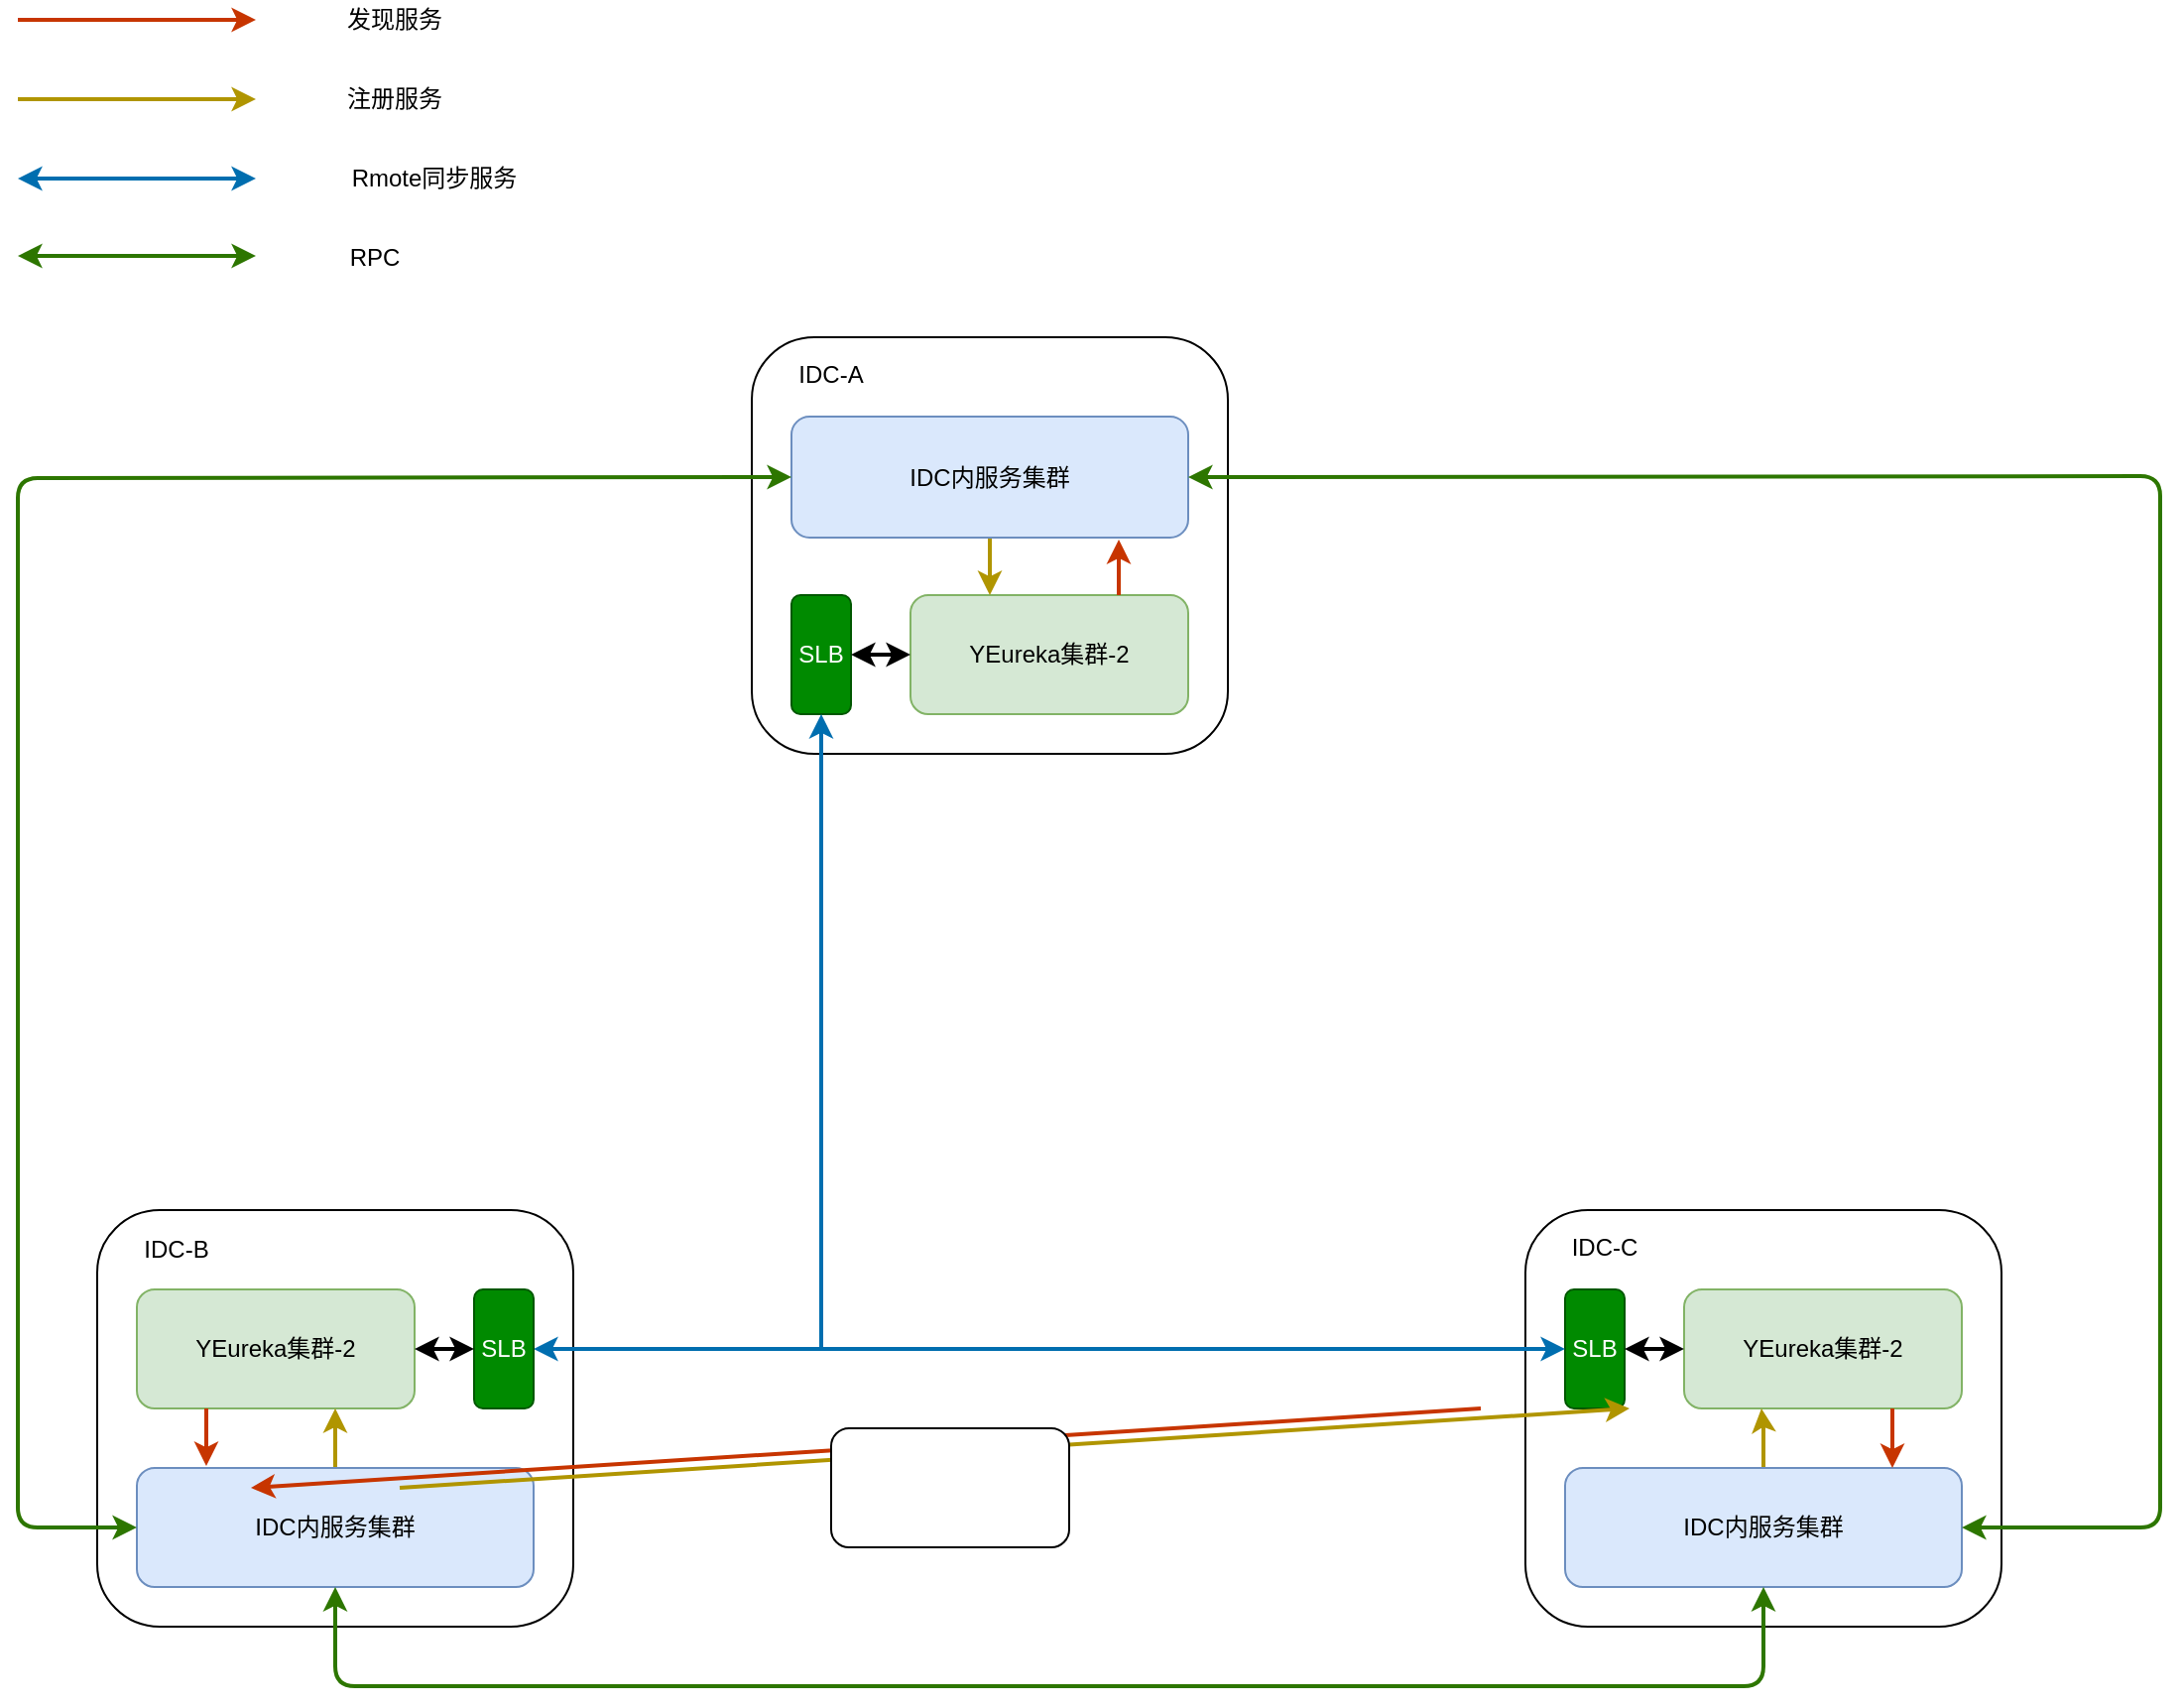 <mxfile version="13.8.0" type="github">
  <diagram id="oLTQcHycqo5tb6mpDoaT" name="Page-1">
    <mxGraphModel dx="1422" dy="1914" grid="1" gridSize="10" guides="1" tooltips="1" connect="1" arrows="1" fold="1" page="1" pageScale="1" pageWidth="827" pageHeight="1169" math="0" shadow="0">
      <root>
        <mxCell id="0" />
        <mxCell id="1" parent="0" />
        <mxCell id="q3t6tNgOHvqSSlSUGWxc-13" value="IDC-A" style="text;html=1;strokeColor=none;fillColor=none;align=center;verticalAlign=middle;whiteSpace=wrap;rounded=0;" vertex="1" parent="1">
          <mxGeometry x="450" y="90" width="40" height="20" as="geometry" />
        </mxCell>
        <mxCell id="q3t6tNgOHvqSSlSUGWxc-59" value="" style="group;rotation=0;" vertex="1" connectable="0" parent="1">
          <mxGeometry x="450" y="40" width="240" height="210" as="geometry" />
        </mxCell>
        <mxCell id="q3t6tNgOHvqSSlSUGWxc-60" value="" style="rounded=1;whiteSpace=wrap;html=1;rotation=0;" vertex="1" parent="q3t6tNgOHvqSSlSUGWxc-59">
          <mxGeometry width="240" height="210" as="geometry" />
        </mxCell>
        <mxCell id="q3t6tNgOHvqSSlSUGWxc-61" value="YEureka集群-2" style="rounded=1;whiteSpace=wrap;html=1;fillColor=#d5e8d4;strokeColor=#82b366;rotation=0;" vertex="1" parent="q3t6tNgOHvqSSlSUGWxc-59">
          <mxGeometry x="80" y="130" width="140" height="60" as="geometry" />
        </mxCell>
        <mxCell id="q3t6tNgOHvqSSlSUGWxc-71" style="edgeStyle=orthogonalEdgeStyle;rounded=0;orthogonalLoop=1;jettySize=auto;html=1;exitX=0.5;exitY=1;exitDx=0;exitDy=0;strokeWidth=2;fillColor=#e3c800;strokeColor=#B09500;" edge="1" parent="q3t6tNgOHvqSSlSUGWxc-59" source="q3t6tNgOHvqSSlSUGWxc-63">
          <mxGeometry relative="1" as="geometry">
            <mxPoint x="120" y="130" as="targetPoint" />
          </mxGeometry>
        </mxCell>
        <mxCell id="q3t6tNgOHvqSSlSUGWxc-63" value="IDC内服务集群" style="rounded=1;whiteSpace=wrap;html=1;fillColor=#dae8fc;strokeColor=#6c8ebf;rotation=0;" vertex="1" parent="q3t6tNgOHvqSSlSUGWxc-59">
          <mxGeometry x="20" y="40" width="200" height="61" as="geometry" />
        </mxCell>
        <mxCell id="q3t6tNgOHvqSSlSUGWxc-64" value="IDC-A" style="text;html=1;strokeColor=none;fillColor=none;align=center;verticalAlign=middle;whiteSpace=wrap;rounded=0;rotation=0;" vertex="1" parent="q3t6tNgOHvqSSlSUGWxc-59">
          <mxGeometry x="20" y="9" width="40" height="20" as="geometry" />
        </mxCell>
        <mxCell id="q3t6tNgOHvqSSlSUGWxc-66" value="SLB" style="rounded=1;whiteSpace=wrap;html=1;fillColor=#008a00;strokeColor=#005700;fontColor=#ffffff;rotation=0;" vertex="1" parent="q3t6tNgOHvqSSlSUGWxc-59">
          <mxGeometry x="20" y="130" width="30" height="60" as="geometry" />
        </mxCell>
        <mxCell id="q3t6tNgOHvqSSlSUGWxc-67" value="" style="endArrow=classic;startArrow=classic;html=1;strokeWidth=2;entryX=0;entryY=0.5;entryDx=0;entryDy=0;exitX=1;exitY=0.5;exitDx=0;exitDy=0;" edge="1" parent="q3t6tNgOHvqSSlSUGWxc-59" target="q3t6tNgOHvqSSlSUGWxc-61" source="q3t6tNgOHvqSSlSUGWxc-66">
          <mxGeometry width="50" height="50" relative="1" as="geometry">
            <mxPoint x="80" y="70" as="sourcePoint" />
            <mxPoint x="170" y="20" as="targetPoint" />
          </mxGeometry>
        </mxCell>
        <mxCell id="q3t6tNgOHvqSSlSUGWxc-73" value="" style="endArrow=classic;html=1;strokeWidth=2;exitX=0.75;exitY=0;exitDx=0;exitDy=0;fillColor=#fa6800;strokeColor=#C73500;entryX=0.825;entryY=1.016;entryDx=0;entryDy=0;entryPerimeter=0;" edge="1" parent="q3t6tNgOHvqSSlSUGWxc-59" source="q3t6tNgOHvqSSlSUGWxc-61" target="q3t6tNgOHvqSSlSUGWxc-63">
          <mxGeometry width="50" height="50" relative="1" as="geometry">
            <mxPoint x="585" y="550" as="sourcePoint" />
            <mxPoint x="585" y="580" as="targetPoint" />
            <Array as="points" />
          </mxGeometry>
        </mxCell>
        <mxCell id="q3t6tNgOHvqSSlSUGWxc-57" value="" style="group;rotation=0;" vertex="1" connectable="0" parent="1">
          <mxGeometry x="840" y="480" width="240" height="210" as="geometry" />
        </mxCell>
        <mxCell id="q3t6tNgOHvqSSlSUGWxc-49" value="" style="rounded=1;whiteSpace=wrap;html=1;rotation=0;" vertex="1" parent="q3t6tNgOHvqSSlSUGWxc-57">
          <mxGeometry width="240" height="210" as="geometry" />
        </mxCell>
        <mxCell id="q3t6tNgOHvqSSlSUGWxc-50" value="YEureka集群-2" style="rounded=1;whiteSpace=wrap;html=1;fillColor=#d5e8d4;strokeColor=#82b366;rotation=0;" vertex="1" parent="q3t6tNgOHvqSSlSUGWxc-57">
          <mxGeometry x="80" y="40" width="140" height="60" as="geometry" />
        </mxCell>
        <mxCell id="q3t6tNgOHvqSSlSUGWxc-51" style="edgeStyle=orthogonalEdgeStyle;rounded=0;orthogonalLoop=1;jettySize=auto;html=1;strokeWidth=2;fillColor=#e3c800;strokeColor=#B09500;" edge="1" parent="q3t6tNgOHvqSSlSUGWxc-57" source="q3t6tNgOHvqSSlSUGWxc-52">
          <mxGeometry relative="1" as="geometry">
            <mxPoint x="119" y="100" as="targetPoint" />
          </mxGeometry>
        </mxCell>
        <mxCell id="q3t6tNgOHvqSSlSUGWxc-52" value="IDC内服务集群" style="rounded=1;whiteSpace=wrap;html=1;fillColor=#dae8fc;strokeColor=#6c8ebf;rotation=0;" vertex="1" parent="q3t6tNgOHvqSSlSUGWxc-57">
          <mxGeometry x="20" y="130" width="200" height="60" as="geometry" />
        </mxCell>
        <mxCell id="q3t6tNgOHvqSSlSUGWxc-53" value="IDC-C" style="text;html=1;strokeColor=none;fillColor=none;align=center;verticalAlign=middle;whiteSpace=wrap;rounded=0;rotation=0;" vertex="1" parent="q3t6tNgOHvqSSlSUGWxc-57">
          <mxGeometry x="20" y="9" width="40" height="20" as="geometry" />
        </mxCell>
        <mxCell id="q3t6tNgOHvqSSlSUGWxc-54" value="" style="endArrow=classic;html=1;strokeWidth=2;exitX=0.75;exitY=1;exitDx=0;exitDy=0;fillColor=#fa6800;strokeColor=#C73500;" edge="1" parent="q3t6tNgOHvqSSlSUGWxc-57" source="q3t6tNgOHvqSSlSUGWxc-50">
          <mxGeometry width="50" height="50" relative="1" as="geometry">
            <mxPoint y="-80" as="sourcePoint" />
            <mxPoint x="185" y="130" as="targetPoint" />
            <Array as="points" />
          </mxGeometry>
        </mxCell>
        <mxCell id="q3t6tNgOHvqSSlSUGWxc-55" value="SLB" style="rounded=1;whiteSpace=wrap;html=1;fillColor=#008a00;strokeColor=#005700;fontColor=#ffffff;rotation=0;" vertex="1" parent="q3t6tNgOHvqSSlSUGWxc-57">
          <mxGeometry x="20" y="40" width="30" height="60" as="geometry" />
        </mxCell>
        <mxCell id="q3t6tNgOHvqSSlSUGWxc-56" value="" style="endArrow=classic;startArrow=classic;html=1;strokeWidth=2;" edge="1" parent="q3t6tNgOHvqSSlSUGWxc-57" target="q3t6tNgOHvqSSlSUGWxc-55">
          <mxGeometry width="50" height="50" relative="1" as="geometry">
            <mxPoint x="80" y="70" as="sourcePoint" />
            <mxPoint x="170" y="20" as="targetPoint" />
          </mxGeometry>
        </mxCell>
        <mxCell id="q3t6tNgOHvqSSlSUGWxc-1" value="" style="rounded=1;whiteSpace=wrap;html=1;" vertex="1" parent="1">
          <mxGeometry x="120" y="480" width="240" height="210" as="geometry" />
        </mxCell>
        <mxCell id="q3t6tNgOHvqSSlSUGWxc-2" value="YEureka集群-2" style="rounded=1;whiteSpace=wrap;html=1;fillColor=#d5e8d4;strokeColor=#82b366;" vertex="1" parent="1">
          <mxGeometry x="140" y="520" width="140" height="60" as="geometry" />
        </mxCell>
        <mxCell id="q3t6tNgOHvqSSlSUGWxc-47" style="edgeStyle=orthogonalEdgeStyle;rounded=0;orthogonalLoop=1;jettySize=auto;html=1;strokeWidth=2;fillColor=#e3c800;strokeColor=#B09500;" edge="1" parent="1" source="q3t6tNgOHvqSSlSUGWxc-3">
          <mxGeometry relative="1" as="geometry">
            <mxPoint x="240" y="580" as="targetPoint" />
          </mxGeometry>
        </mxCell>
        <mxCell id="q3t6tNgOHvqSSlSUGWxc-3" value="IDC内服务集群" style="rounded=1;whiteSpace=wrap;html=1;fillColor=#dae8fc;strokeColor=#6c8ebf;" vertex="1" parent="1">
          <mxGeometry x="140" y="610" width="200" height="60" as="geometry" />
        </mxCell>
        <mxCell id="q3t6tNgOHvqSSlSUGWxc-4" value="IDC-B" style="text;html=1;strokeColor=none;fillColor=none;align=center;verticalAlign=middle;whiteSpace=wrap;rounded=0;" vertex="1" parent="1">
          <mxGeometry x="140" y="490" width="40" height="20" as="geometry" />
        </mxCell>
        <mxCell id="q3t6tNgOHvqSSlSUGWxc-17" value="" style="endArrow=classic;startArrow=classic;html=1;fillColor=#1ba1e2;strokeColor=#006EAF;strokeWidth=2;entryX=1;entryY=0.5;entryDx=0;entryDy=0;" edge="1" parent="1" source="q3t6tNgOHvqSSlSUGWxc-55" target="q3t6tNgOHvqSSlSUGWxc-45">
          <mxGeometry width="50" height="50" relative="1" as="geometry">
            <mxPoint x="780" y="550" as="sourcePoint" />
            <mxPoint x="545" y="280" as="targetPoint" />
          </mxGeometry>
        </mxCell>
        <mxCell id="q3t6tNgOHvqSSlSUGWxc-25" value="" style="endArrow=classic;html=1;strokeWidth=2;exitX=0.25;exitY=1;exitDx=0;exitDy=0;fillColor=#fa6800;strokeColor=#C73500;" edge="1" parent="1" source="q3t6tNgOHvqSSlSUGWxc-2">
          <mxGeometry width="50" height="50" relative="1" as="geometry">
            <mxPoint x="120" y="400" as="sourcePoint" />
            <mxPoint x="175" y="609" as="targetPoint" />
            <Array as="points" />
          </mxGeometry>
        </mxCell>
        <mxCell id="q3t6tNgOHvqSSlSUGWxc-27" value="" style="endArrow=classic;html=1;strokeWidth=2;entryX=0.25;entryY=0;entryDx=0;entryDy=0;exitX=0.25;exitY=1;exitDx=0;exitDy=0;fillColor=#fa6800;strokeColor=#C73500;" edge="1" parent="1" target="q3t6tNgOHvqSSlSUGWxc-8">
          <mxGeometry width="50" height="50" relative="1" as="geometry">
            <mxPoint x="817.5" y="580" as="sourcePoint" />
            <mxPoint x="197.5" y="620" as="targetPoint" />
          </mxGeometry>
        </mxCell>
        <mxCell id="q3t6tNgOHvqSSlSUGWxc-28" value="" style="endArrow=classic;html=1;strokeWidth=2;entryX=0.75;entryY=1;entryDx=0;entryDy=0;exitX=0.75;exitY=0;exitDx=0;exitDy=0;fillColor=#e3c800;strokeColor=#B09500;" edge="1" parent="1" source="q3t6tNgOHvqSSlSUGWxc-8">
          <mxGeometry width="50" height="50" relative="1" as="geometry">
            <mxPoint x="272.5" y="620" as="sourcePoint" />
            <mxPoint x="892.5" y="580" as="targetPoint" />
          </mxGeometry>
        </mxCell>
        <mxCell id="q3t6tNgOHvqSSlSUGWxc-29" value="" style="endArrow=classic;startArrow=classic;html=1;strokeWidth=2;entryX=0;entryY=0.5;entryDx=0;entryDy=0;exitX=0;exitY=0.5;exitDx=0;exitDy=0;fillColor=#60a917;strokeColor=#2D7600;" edge="1" parent="1" source="q3t6tNgOHvqSSlSUGWxc-63" target="q3t6tNgOHvqSSlSUGWxc-3">
          <mxGeometry width="50" height="50" relative="1" as="geometry">
            <mxPoint x="460" y="150" as="sourcePoint" />
            <mxPoint y="540" as="targetPoint" />
            <Array as="points">
              <mxPoint x="80" y="111" />
              <mxPoint x="80" y="640" />
            </Array>
          </mxGeometry>
        </mxCell>
        <mxCell id="q3t6tNgOHvqSSlSUGWxc-30" value="" style="endArrow=classic;startArrow=classic;html=1;strokeWidth=2;exitX=0.5;exitY=1;exitDx=0;exitDy=0;entryX=0.5;entryY=1;entryDx=0;entryDy=0;fillColor=#60a917;strokeColor=#2D7600;" edge="1" parent="1" source="q3t6tNgOHvqSSlSUGWxc-3" target="q3t6tNgOHvqSSlSUGWxc-52">
          <mxGeometry width="50" height="50" relative="1" as="geometry">
            <mxPoint x="520" y="760" as="sourcePoint" />
            <mxPoint x="855" y="670" as="targetPoint" />
            <Array as="points">
              <mxPoint x="240" y="720" />
              <mxPoint x="960" y="720" />
            </Array>
          </mxGeometry>
        </mxCell>
        <mxCell id="q3t6tNgOHvqSSlSUGWxc-31" value="" style="endArrow=classic;startArrow=classic;html=1;strokeWidth=2;entryX=1;entryY=0.5;entryDx=0;entryDy=0;fillColor=#60a917;strokeColor=#2D7600;exitX=1;exitY=0.5;exitDx=0;exitDy=0;" edge="1" parent="1" source="q3t6tNgOHvqSSlSUGWxc-52" target="q3t6tNgOHvqSSlSUGWxc-63">
          <mxGeometry width="50" height="50" relative="1" as="geometry">
            <mxPoint x="1220" y="620" as="sourcePoint" />
            <mxPoint x="610" y="150" as="targetPoint" />
            <Array as="points">
              <mxPoint x="1160" y="640" />
              <mxPoint x="1160" y="110" />
            </Array>
          </mxGeometry>
        </mxCell>
        <mxCell id="q3t6tNgOHvqSSlSUGWxc-33" value="" style="endArrow=classic;startArrow=classic;html=1;strokeWidth=2;fillColor=#1ba1e2;strokeColor=#006EAF;" edge="1" parent="1">
          <mxGeometry width="50" height="50" relative="1" as="geometry">
            <mxPoint x="80" y="-40" as="sourcePoint" />
            <mxPoint x="200" y="-40" as="targetPoint" />
            <Array as="points" />
          </mxGeometry>
        </mxCell>
        <mxCell id="q3t6tNgOHvqSSlSUGWxc-35" value="" style="endArrow=classic;html=1;strokeWidth=2;fillColor=#e3c800;strokeColor=#B09500;" edge="1" parent="1">
          <mxGeometry width="50" height="50" relative="1" as="geometry">
            <mxPoint x="80" y="-80" as="sourcePoint" />
            <mxPoint x="200" y="-80" as="targetPoint" />
          </mxGeometry>
        </mxCell>
        <mxCell id="q3t6tNgOHvqSSlSUGWxc-36" value="" style="endArrow=classic;html=1;strokeWidth=2;fillColor=#fa6800;strokeColor=#C73500;" edge="1" parent="1">
          <mxGeometry width="50" height="50" relative="1" as="geometry">
            <mxPoint x="80" y="-120" as="sourcePoint" />
            <mxPoint x="200" y="-120" as="targetPoint" />
          </mxGeometry>
        </mxCell>
        <mxCell id="q3t6tNgOHvqSSlSUGWxc-37" value="" style="endArrow=classic;startArrow=classic;html=1;strokeWidth=2;fillColor=#60a917;strokeColor=#2D7600;" edge="1" parent="1">
          <mxGeometry width="50" height="50" relative="1" as="geometry">
            <mxPoint x="80" y="-1" as="sourcePoint" />
            <mxPoint x="200" y="-1" as="targetPoint" />
            <Array as="points" />
          </mxGeometry>
        </mxCell>
        <mxCell id="q3t6tNgOHvqSSlSUGWxc-40" value="发现服务" style="text;html=1;strokeColor=none;fillColor=none;align=center;verticalAlign=middle;whiteSpace=wrap;rounded=0;" vertex="1" parent="1">
          <mxGeometry x="240" y="-130" width="60" height="20" as="geometry" />
        </mxCell>
        <mxCell id="q3t6tNgOHvqSSlSUGWxc-41" value="注册服务" style="text;html=1;strokeColor=none;fillColor=none;align=center;verticalAlign=middle;whiteSpace=wrap;rounded=0;" vertex="1" parent="1">
          <mxGeometry x="240" y="-90" width="60" height="20" as="geometry" />
        </mxCell>
        <mxCell id="q3t6tNgOHvqSSlSUGWxc-42" value="Rmote同步服务" style="text;html=1;strokeColor=none;fillColor=none;align=center;verticalAlign=middle;whiteSpace=wrap;rounded=0;" vertex="1" parent="1">
          <mxGeometry x="240" y="-50" width="100" height="20" as="geometry" />
        </mxCell>
        <mxCell id="q3t6tNgOHvqSSlSUGWxc-43" value="RPC" style="text;html=1;strokeColor=none;fillColor=none;align=center;verticalAlign=middle;whiteSpace=wrap;rounded=0;" vertex="1" parent="1">
          <mxGeometry x="240" y="-10" width="40" height="20" as="geometry" />
        </mxCell>
        <mxCell id="q3t6tNgOHvqSSlSUGWxc-44" value="" style="rounded=1;whiteSpace=wrap;html=1;" vertex="1" parent="1">
          <mxGeometry x="490" y="590" width="120" height="60" as="geometry" />
        </mxCell>
        <mxCell id="q3t6tNgOHvqSSlSUGWxc-45" value="SLB" style="rounded=1;whiteSpace=wrap;html=1;fillColor=#008a00;strokeColor=#005700;fontColor=#ffffff;" vertex="1" parent="1">
          <mxGeometry x="310" y="520" width="30" height="60" as="geometry" />
        </mxCell>
        <mxCell id="q3t6tNgOHvqSSlSUGWxc-46" value="" style="endArrow=classic;startArrow=classic;html=1;strokeWidth=2;" edge="1" parent="1" target="q3t6tNgOHvqSSlSUGWxc-45">
          <mxGeometry width="50" height="50" relative="1" as="geometry">
            <mxPoint x="280" y="550" as="sourcePoint" />
            <mxPoint x="290" y="500" as="targetPoint" />
          </mxGeometry>
        </mxCell>
        <mxCell id="q3t6tNgOHvqSSlSUGWxc-72" value="" style="endArrow=classic;html=1;strokeWidth=2;fillColor=#1ba1e2;strokeColor=#006EAF;" edge="1" parent="1" target="q3t6tNgOHvqSSlSUGWxc-66">
          <mxGeometry width="50" height="50" relative="1" as="geometry">
            <mxPoint x="485" y="550" as="sourcePoint" />
            <mxPoint x="510" y="280" as="targetPoint" />
          </mxGeometry>
        </mxCell>
      </root>
    </mxGraphModel>
  </diagram>
</mxfile>
